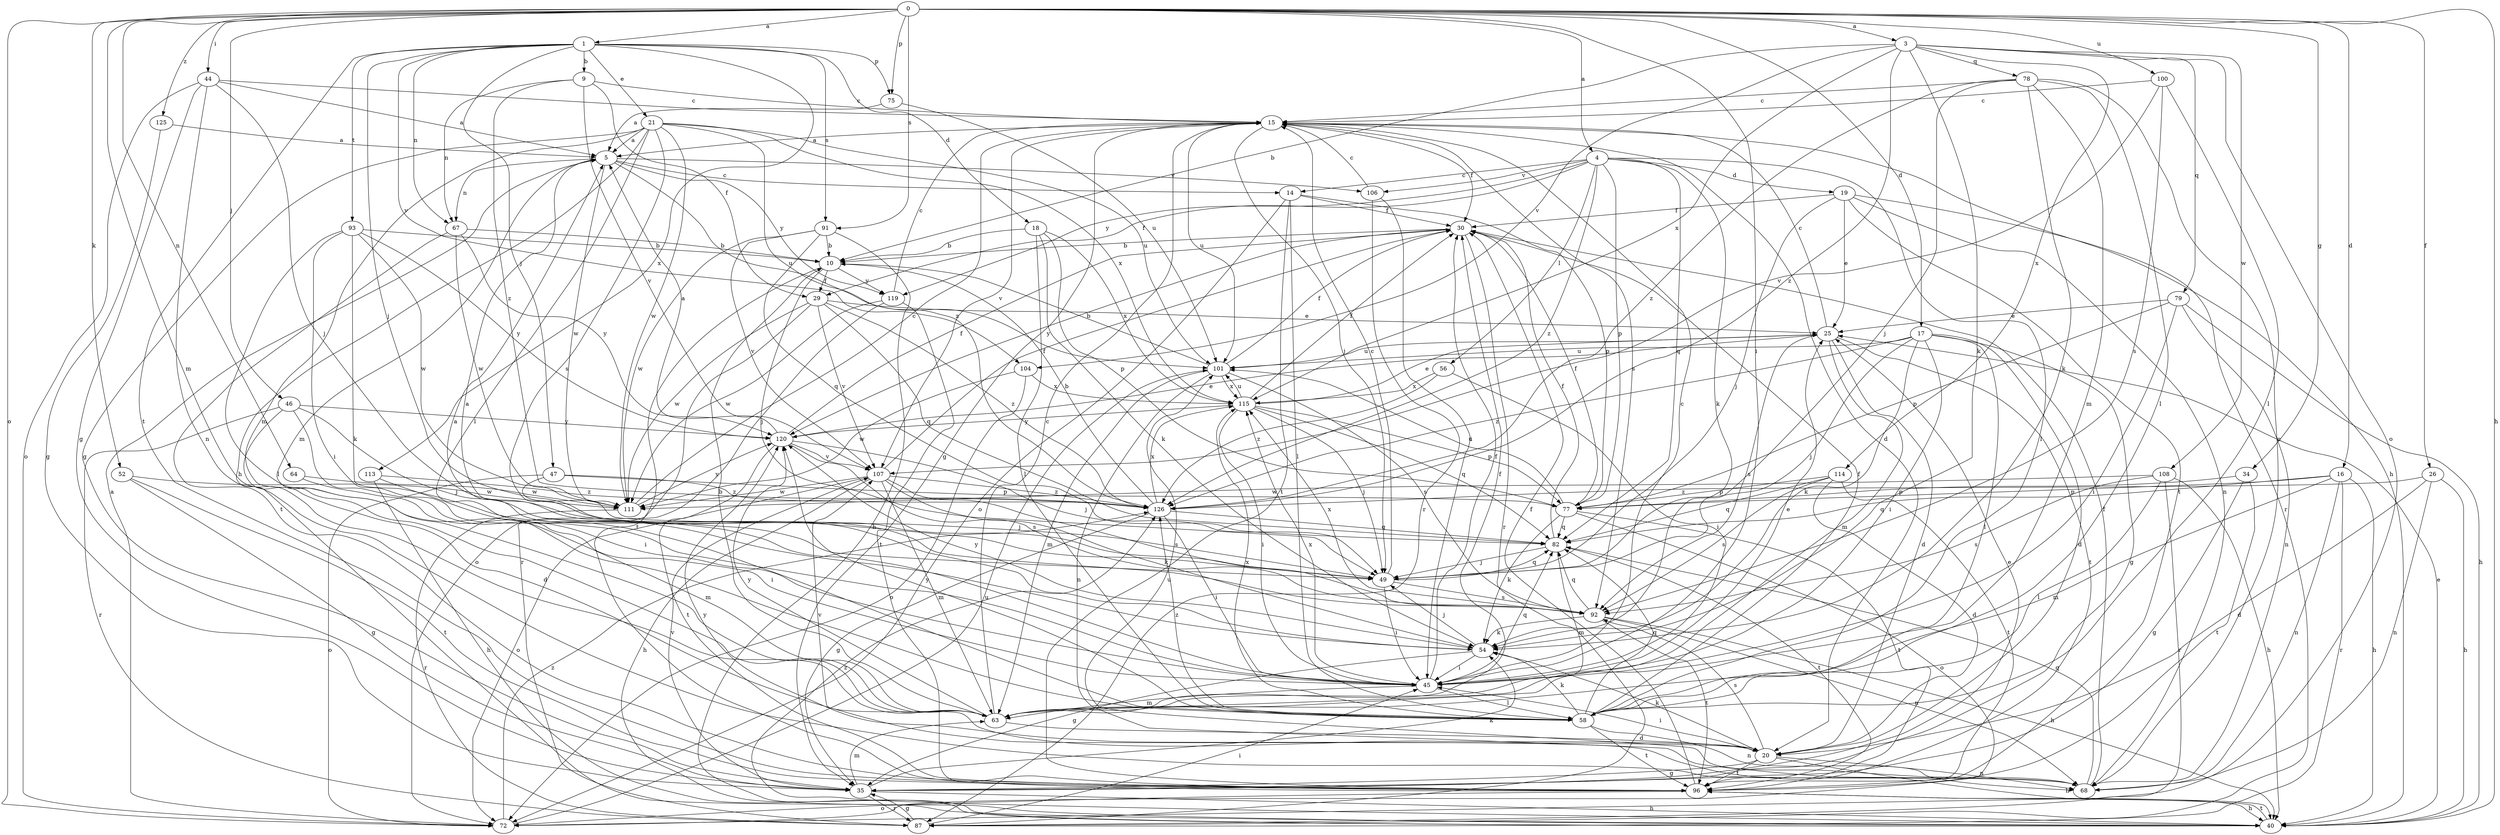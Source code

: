 strict digraph  {
0;
1;
3;
4;
5;
9;
10;
14;
15;
16;
17;
18;
19;
20;
21;
25;
26;
29;
30;
34;
35;
40;
44;
45;
46;
47;
49;
52;
54;
56;
58;
63;
64;
67;
68;
72;
75;
77;
78;
79;
82;
87;
91;
92;
93;
96;
100;
101;
104;
106;
107;
108;
111;
113;
114;
115;
119;
120;
125;
126;
0 -> 1  [label=a];
0 -> 3  [label=a];
0 -> 4  [label=a];
0 -> 16  [label=d];
0 -> 17  [label=d];
0 -> 26  [label=f];
0 -> 34  [label=g];
0 -> 40  [label=h];
0 -> 44  [label=i];
0 -> 45  [label=i];
0 -> 46  [label=j];
0 -> 52  [label=k];
0 -> 63  [label=m];
0 -> 64  [label=n];
0 -> 72  [label=o];
0 -> 75  [label=p];
0 -> 91  [label=s];
0 -> 100  [label=u];
0 -> 125  [label=z];
1 -> 9  [label=b];
1 -> 18  [label=d];
1 -> 21  [label=e];
1 -> 47  [label=j];
1 -> 49  [label=j];
1 -> 67  [label=n];
1 -> 75  [label=p];
1 -> 91  [label=s];
1 -> 93  [label=t];
1 -> 96  [label=t];
1 -> 104  [label=v];
1 -> 113  [label=x];
3 -> 10  [label=b];
3 -> 54  [label=k];
3 -> 72  [label=o];
3 -> 78  [label=q];
3 -> 79  [label=q];
3 -> 104  [label=v];
3 -> 108  [label=w];
3 -> 114  [label=x];
3 -> 115  [label=x];
3 -> 126  [label=z];
4 -> 14  [label=c];
4 -> 19  [label=d];
4 -> 29  [label=f];
4 -> 54  [label=k];
4 -> 56  [label=l];
4 -> 58  [label=l];
4 -> 77  [label=p];
4 -> 82  [label=q];
4 -> 106  [label=v];
4 -> 119  [label=y];
4 -> 126  [label=z];
5 -> 14  [label=c];
5 -> 63  [label=m];
5 -> 67  [label=n];
5 -> 101  [label=u];
5 -> 106  [label=v];
5 -> 111  [label=w];
5 -> 119  [label=y];
9 -> 15  [label=c];
9 -> 29  [label=f];
9 -> 67  [label=n];
9 -> 107  [label=v];
9 -> 126  [label=z];
10 -> 29  [label=f];
10 -> 49  [label=j];
10 -> 96  [label=t];
10 -> 119  [label=y];
14 -> 30  [label=f];
14 -> 58  [label=l];
14 -> 72  [label=o];
14 -> 77  [label=p];
14 -> 96  [label=t];
15 -> 5  [label=a];
15 -> 20  [label=d];
15 -> 30  [label=f];
15 -> 35  [label=g];
15 -> 40  [label=h];
15 -> 49  [label=j];
15 -> 92  [label=s];
15 -> 101  [label=u];
15 -> 107  [label=v];
16 -> 40  [label=h];
16 -> 63  [label=m];
16 -> 68  [label=n];
16 -> 77  [label=p];
16 -> 82  [label=q];
16 -> 87  [label=r];
17 -> 20  [label=d];
17 -> 35  [label=g];
17 -> 45  [label=i];
17 -> 49  [label=j];
17 -> 54  [label=k];
17 -> 58  [label=l];
17 -> 101  [label=u];
17 -> 126  [label=z];
18 -> 10  [label=b];
18 -> 54  [label=k];
18 -> 58  [label=l];
18 -> 77  [label=p];
18 -> 115  [label=x];
19 -> 25  [label=e];
19 -> 30  [label=f];
19 -> 49  [label=j];
19 -> 68  [label=n];
19 -> 87  [label=r];
19 -> 96  [label=t];
20 -> 35  [label=g];
20 -> 40  [label=h];
20 -> 45  [label=i];
20 -> 54  [label=k];
20 -> 68  [label=n];
20 -> 92  [label=s];
20 -> 96  [label=t];
20 -> 107  [label=v];
21 -> 5  [label=a];
21 -> 35  [label=g];
21 -> 40  [label=h];
21 -> 58  [label=l];
21 -> 63  [label=m];
21 -> 92  [label=s];
21 -> 101  [label=u];
21 -> 111  [label=w];
21 -> 115  [label=x];
21 -> 126  [label=z];
25 -> 15  [label=c];
25 -> 20  [label=d];
25 -> 63  [label=m];
25 -> 92  [label=s];
25 -> 96  [label=t];
25 -> 101  [label=u];
26 -> 20  [label=d];
26 -> 40  [label=h];
26 -> 68  [label=n];
26 -> 126  [label=z];
29 -> 25  [label=e];
29 -> 72  [label=o];
29 -> 82  [label=q];
29 -> 107  [label=v];
29 -> 111  [label=w];
29 -> 126  [label=z];
30 -> 10  [label=b];
30 -> 87  [label=r];
30 -> 120  [label=y];
34 -> 35  [label=g];
34 -> 77  [label=p];
34 -> 96  [label=t];
35 -> 25  [label=e];
35 -> 40  [label=h];
35 -> 54  [label=k];
35 -> 63  [label=m];
35 -> 87  [label=r];
35 -> 107  [label=v];
40 -> 25  [label=e];
40 -> 96  [label=t];
40 -> 126  [label=z];
44 -> 5  [label=a];
44 -> 15  [label=c];
44 -> 35  [label=g];
44 -> 49  [label=j];
44 -> 68  [label=n];
44 -> 72  [label=o];
45 -> 5  [label=a];
45 -> 15  [label=c];
45 -> 25  [label=e];
45 -> 30  [label=f];
45 -> 58  [label=l];
45 -> 63  [label=m];
45 -> 82  [label=q];
45 -> 115  [label=x];
46 -> 20  [label=d];
46 -> 45  [label=i];
46 -> 49  [label=j];
46 -> 87  [label=r];
46 -> 120  [label=y];
47 -> 49  [label=j];
47 -> 72  [label=o];
47 -> 77  [label=p];
47 -> 126  [label=z];
49 -> 15  [label=c];
49 -> 45  [label=i];
49 -> 82  [label=q];
49 -> 92  [label=s];
52 -> 35  [label=g];
52 -> 96  [label=t];
52 -> 111  [label=w];
54 -> 5  [label=a];
54 -> 35  [label=g];
54 -> 45  [label=i];
54 -> 49  [label=j];
54 -> 120  [label=y];
56 -> 45  [label=i];
56 -> 115  [label=x];
56 -> 126  [label=z];
58 -> 30  [label=f];
58 -> 54  [label=k];
58 -> 68  [label=n];
58 -> 82  [label=q];
58 -> 96  [label=t];
58 -> 115  [label=x];
58 -> 120  [label=y];
58 -> 126  [label=z];
63 -> 10  [label=b];
63 -> 15  [label=c];
63 -> 20  [label=d];
63 -> 30  [label=f];
63 -> 120  [label=y];
64 -> 45  [label=i];
64 -> 111  [label=w];
67 -> 10  [label=b];
67 -> 96  [label=t];
67 -> 111  [label=w];
67 -> 120  [label=y];
68 -> 30  [label=f];
68 -> 82  [label=q];
68 -> 101  [label=u];
68 -> 120  [label=y];
72 -> 5  [label=a];
72 -> 101  [label=u];
72 -> 126  [label=z];
75 -> 5  [label=a];
75 -> 101  [label=u];
77 -> 30  [label=f];
77 -> 54  [label=k];
77 -> 72  [label=o];
77 -> 82  [label=q];
77 -> 96  [label=t];
77 -> 101  [label=u];
78 -> 15  [label=c];
78 -> 49  [label=j];
78 -> 54  [label=k];
78 -> 58  [label=l];
78 -> 63  [label=m];
78 -> 68  [label=n];
78 -> 126  [label=z];
79 -> 25  [label=e];
79 -> 40  [label=h];
79 -> 45  [label=i];
79 -> 68  [label=n];
79 -> 77  [label=p];
82 -> 30  [label=f];
82 -> 49  [label=j];
82 -> 63  [label=m];
82 -> 96  [label=t];
87 -> 35  [label=g];
87 -> 45  [label=i];
91 -> 10  [label=b];
91 -> 40  [label=h];
91 -> 82  [label=q];
91 -> 107  [label=v];
91 -> 111  [label=w];
92 -> 40  [label=h];
92 -> 54  [label=k];
92 -> 68  [label=n];
92 -> 82  [label=q];
92 -> 96  [label=t];
92 -> 115  [label=x];
93 -> 10  [label=b];
93 -> 45  [label=i];
93 -> 54  [label=k];
93 -> 58  [label=l];
93 -> 111  [label=w];
93 -> 120  [label=y];
96 -> 30  [label=f];
96 -> 40  [label=h];
96 -> 72  [label=o];
100 -> 15  [label=c];
100 -> 58  [label=l];
100 -> 92  [label=s];
100 -> 107  [label=v];
101 -> 10  [label=b];
101 -> 30  [label=f];
101 -> 63  [label=m];
101 -> 68  [label=n];
101 -> 92  [label=s];
101 -> 115  [label=x];
104 -> 72  [label=o];
104 -> 111  [label=w];
104 -> 115  [label=x];
106 -> 15  [label=c];
106 -> 45  [label=i];
106 -> 87  [label=r];
107 -> 30  [label=f];
107 -> 40  [label=h];
107 -> 54  [label=k];
107 -> 63  [label=m];
107 -> 72  [label=o];
107 -> 92  [label=s];
107 -> 111  [label=w];
107 -> 126  [label=z];
108 -> 40  [label=h];
108 -> 58  [label=l];
108 -> 87  [label=r];
108 -> 92  [label=s];
108 -> 111  [label=w];
111 -> 15  [label=c];
111 -> 87  [label=r];
111 -> 120  [label=y];
113 -> 40  [label=h];
113 -> 63  [label=m];
113 -> 126  [label=z];
114 -> 20  [label=d];
114 -> 77  [label=p];
114 -> 82  [label=q];
114 -> 92  [label=s];
114 -> 96  [label=t];
115 -> 25  [label=e];
115 -> 30  [label=f];
115 -> 45  [label=i];
115 -> 49  [label=j];
115 -> 77  [label=p];
115 -> 82  [label=q];
115 -> 101  [label=u];
115 -> 120  [label=y];
119 -> 15  [label=c];
119 -> 87  [label=r];
119 -> 96  [label=t];
119 -> 111  [label=w];
120 -> 5  [label=a];
120 -> 25  [label=e];
120 -> 30  [label=f];
120 -> 49  [label=j];
120 -> 92  [label=s];
120 -> 96  [label=t];
120 -> 107  [label=v];
125 -> 5  [label=a];
125 -> 35  [label=g];
126 -> 10  [label=b];
126 -> 35  [label=g];
126 -> 45  [label=i];
126 -> 82  [label=q];
126 -> 115  [label=x];
}
